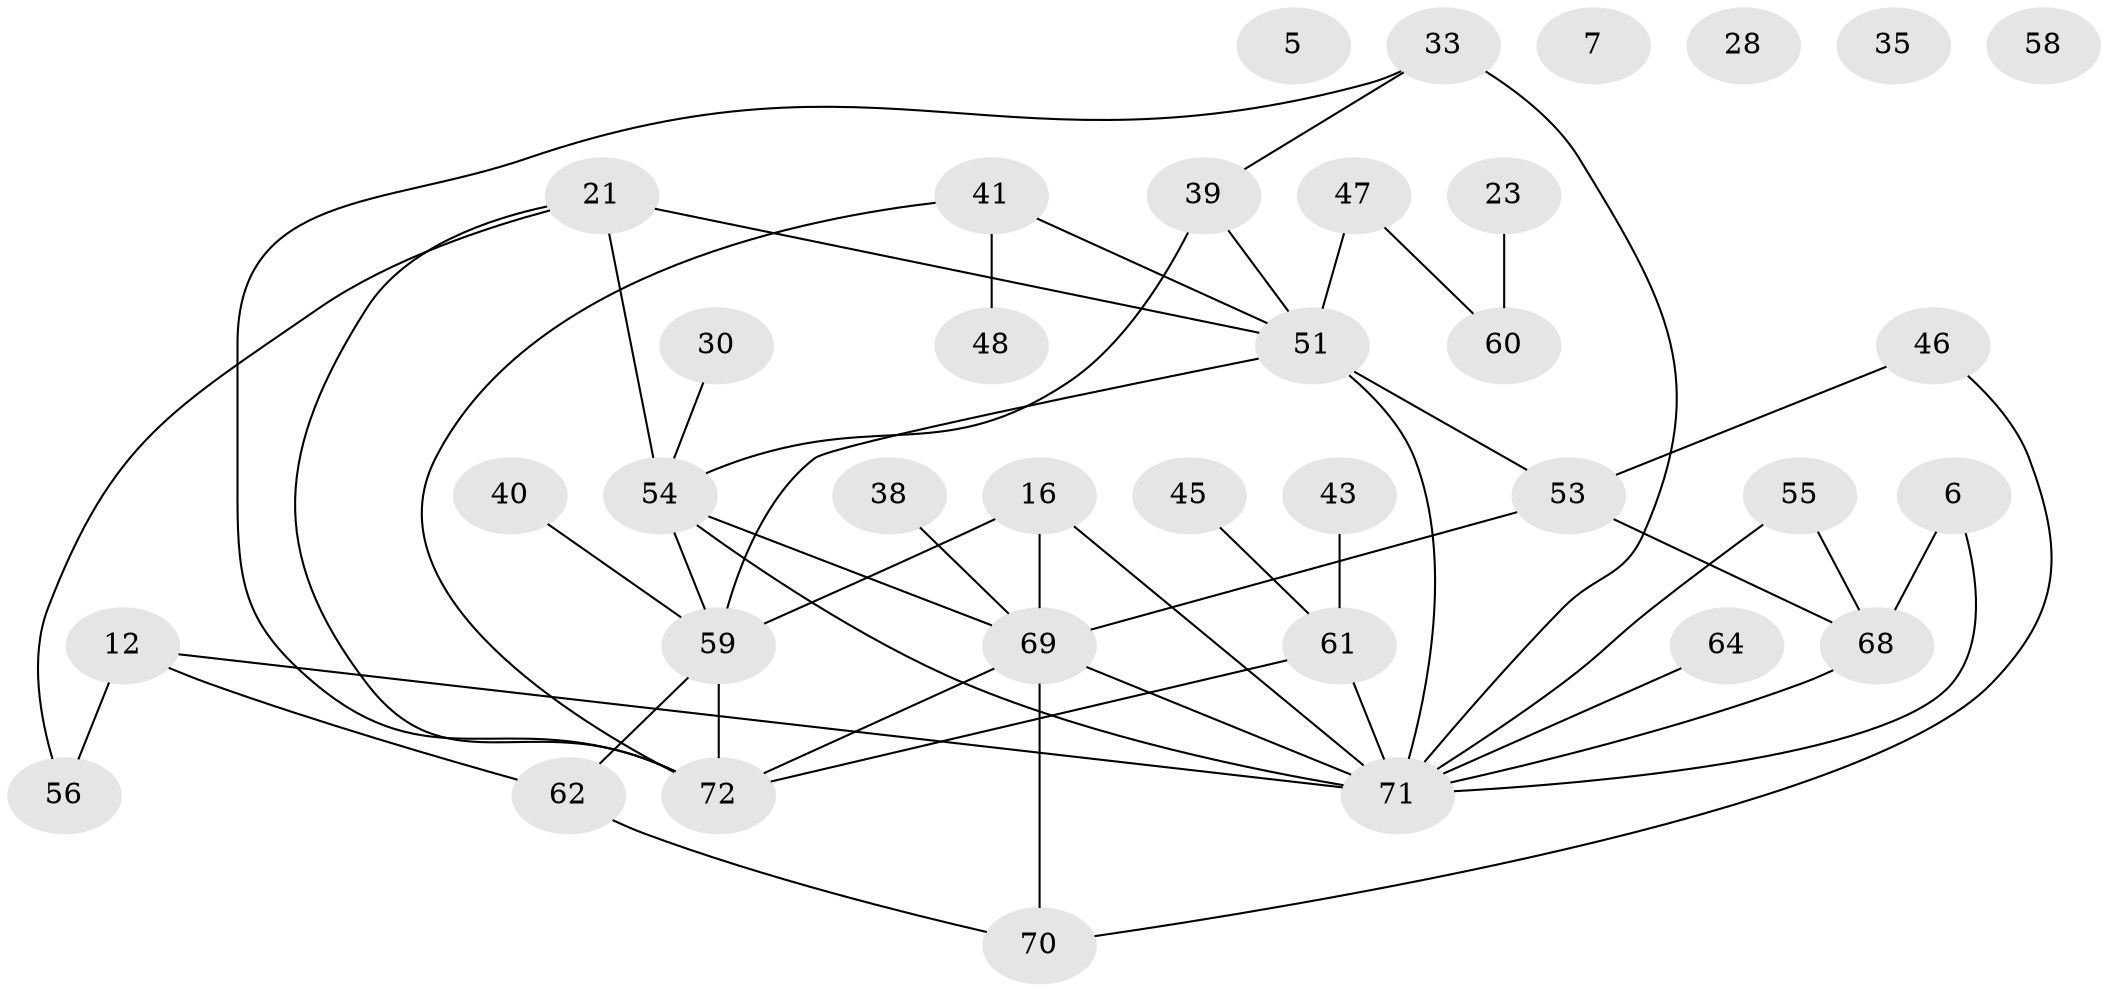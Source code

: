 // original degree distribution, {3: 0.2638888888888889, 2: 0.20833333333333334, 0: 0.06944444444444445, 6: 0.05555555555555555, 4: 0.1388888888888889, 5: 0.1388888888888889, 7: 0.027777777777777776, 1: 0.09722222222222222}
// Generated by graph-tools (version 1.1) at 2025/39/03/09/25 04:39:44]
// undirected, 36 vertices, 50 edges
graph export_dot {
graph [start="1"]
  node [color=gray90,style=filled];
  5;
  6;
  7;
  12;
  16 [super="+14"];
  21;
  23;
  28;
  30;
  33 [super="+3"];
  35;
  38;
  39;
  40;
  41 [super="+19"];
  43 [super="+36"];
  45;
  46;
  47;
  48;
  51 [super="+13+42+49"];
  53;
  54 [super="+32"];
  55;
  56;
  58;
  59 [super="+18+57"];
  60;
  61 [super="+27"];
  62 [super="+44"];
  64;
  68;
  69 [super="+66+10+34"];
  70;
  71 [super="+9+31+22+67+65"];
  72 [super="+11+63"];
  6 -- 68;
  6 -- 71;
  12 -- 56;
  12 -- 62 [weight=2];
  12 -- 71 [weight=3];
  16 -- 69 [weight=2];
  16 -- 59;
  16 -- 71 [weight=3];
  21 -- 51 [weight=2];
  21 -- 54 [weight=2];
  21 -- 56;
  21 -- 72 [weight=2];
  23 -- 60;
  30 -- 54;
  33 -- 39;
  33 -- 72;
  33 -- 71 [weight=2];
  38 -- 69;
  39 -- 54;
  39 -- 51;
  40 -- 59;
  41 -- 48;
  41 -- 51;
  41 -- 72;
  43 -- 61 [weight=2];
  45 -- 61;
  46 -- 53;
  46 -- 70;
  47 -- 60;
  47 -- 51;
  51 -- 53 [weight=2];
  51 -- 71 [weight=4];
  51 -- 59 [weight=3];
  53 -- 68;
  53 -- 69;
  54 -- 59;
  54 -- 71 [weight=2];
  54 -- 69;
  55 -- 68;
  55 -- 71;
  59 -- 72 [weight=4];
  59 -- 62 [weight=2];
  61 -- 71;
  61 -- 72;
  62 -- 70;
  64 -- 71;
  68 -- 71 [weight=2];
  69 -- 72 [weight=2];
  69 -- 70;
  69 -- 71 [weight=2];
}
